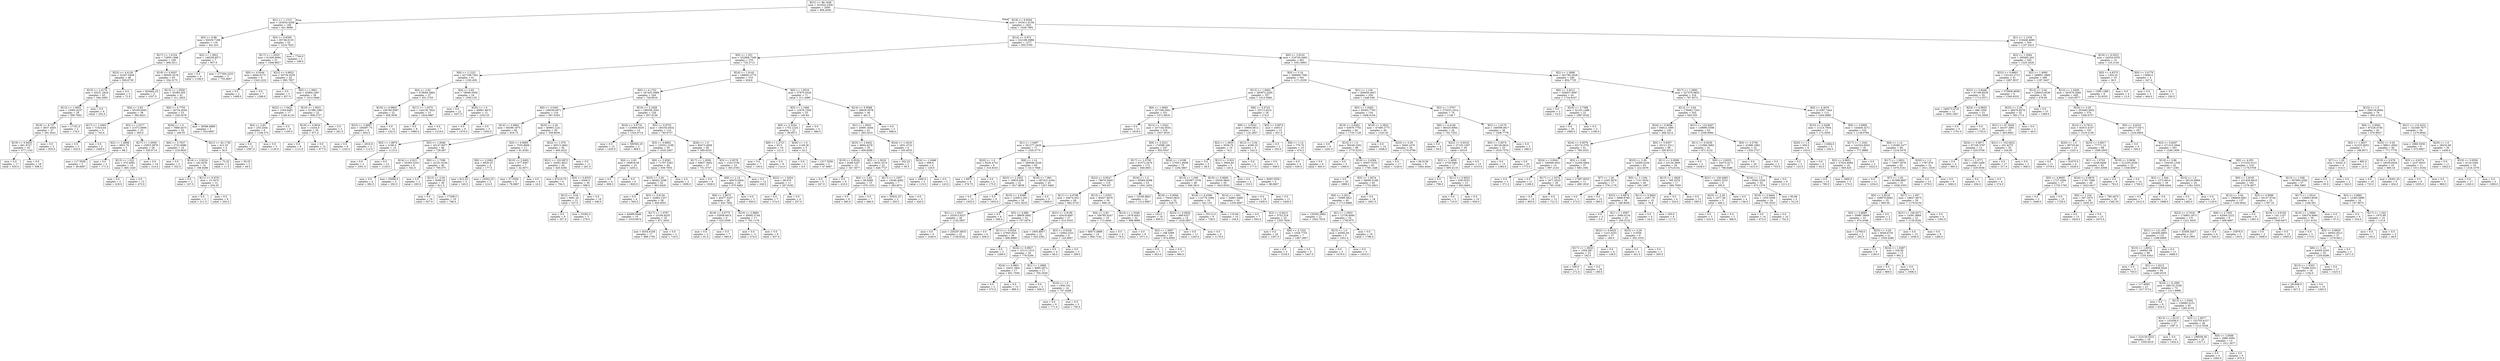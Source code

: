 digraph Tree {
node [shape=box] ;
0 [label="X[21] <= 86.1646\nmse = 331824.2309\nsamples = 2000\nvalue = 994.4045"] ;
1 [label="X[1] <= 1.1315\nmse = 163034.4209\nsamples = 169\nvalue = 621.8698"] ;
0 -> 1 [labeldistance=2.5, labelangle=45, headlabel="True"] ;
2 [label="X[3] <= 0.98\nmse = 94529.7108\nsamples = 116\nvalue = 441.431"] ;
1 -> 2 ;
3 [label="X[17] <= 1.0154\nmse = 72850.1996\nsamples = 109\nvalue = 408.3211"] ;
2 -> 3 ;
4 [label="X[23] <= 4.4126\nmse = 32267.0458\nsamples = 46\nvalue = 509.6739"] ;
3 -> 4 ;
5 [label="X[10] <= 2.4176\nmse = 20221.2818\nsamples = 43\nvalue = 540.2093"] ;
4 -> 5 ;
6 [label="X[13] <= 1.0952\nmse = 12902.0237\nsamples = 39\nvalue = 569.7692"] ;
5 -> 6 ;
7 [label="X[18] <= 8.737\nmse = 3837.4565\nsamples = 37\nvalue = 591.0541"] ;
6 -> 7 ;
8 [label="X[19] <= 0.9455\nmse = 461.8727\nsamples = 35\nvalue = 577.1143"] ;
7 -> 8 ;
9 [label="mse = 0.0\nsamples = 17\nvalue = 555.0"] ;
8 -> 9 ;
10 [label="mse = 0.0\nsamples = 18\nvalue = 598.0"] ;
8 -> 10 ;
11 [label="mse = 0.0\nsamples = 2\nvalue = 835.0"] ;
7 -> 11 ;
12 [label="mse = 17161.0\nsamples = 2\nvalue = 176.0"] ;
6 -> 12 ;
13 [label="mse = 0.0\nsamples = 4\nvalue = 252.0"] ;
5 -> 13 ;
14 [label="mse = 0.0\nsamples = 3\nvalue = 72.0"] ;
4 -> 14 ;
15 [label="X[19] <= 0.9207\nmse = 89505.3278\nsamples = 63\nvalue = 334.3175"] ;
3 -> 15 ;
16 [label="mse = 924482.25\nsamples = 2\nvalue = 1037.5"] ;
15 -> 16 ;
17 [label="X[13] <= 1.0558\nmse = 45385.505\nsamples = 61\nvalue = 311.2623"] ;
15 -> 17 ;
18 [label="X[4] <= 2.83\nmse = 50160.6593\nsamples = 38\nvalue = 360.8421"] ;
17 -> 18 ;
19 [label="X[17] <= 1.0463\nmse = 71024.64\nsamples = 5\nvalue = 742.6"] ;
18 -> 19 ;
20 [label="mse = 0.0\nsamples = 3\nvalue = 525.0"] ;
19 -> 20 ;
21 [label="mse = 0.0\nsamples = 2\nvalue = 1069.0"] ;
19 -> 21 ;
22 [label="X[2] <= 1.5277\nmse = 21572.0606\nsamples = 33\nvalue = 303.0"] ;
18 -> 22 ;
23 [label="X[2] <= 1.4998\nmse = 3603.76\nsamples = 5\nvalue = 98.2"] ;
22 -> 23 ;
24 [label="mse = 117.5556\nsamples = 3\nvalue = 49.6667"] ;
23 -> 24 ;
25 [label="mse = 0.0\nsamples = 2\nvalue = 171.0"] ;
23 -> 25 ;
26 [label="X[17] <= 1.0509\nmse = 15953.3878\nsamples = 28\nvalue = 339.5714"] ;
22 -> 26 ;
27 [label="X[13] <= 1.022\nmse = 370.4082\nsamples = 14\nvalue = 465.1429"] ;
26 -> 27 ;
28 [label="mse = 0.0\nsamples = 2\nvalue = 418.0"] ;
27 -> 28 ;
29 [label="mse = 0.0\nsamples = 12\nvalue = 473.0"] ;
27 -> 29 ;
30 [label="mse = 0.0\nsamples = 14\nvalue = 214.0"] ;
26 -> 30 ;
31 [label="X[0] <= 4.7755\nmse = 26724.8355\nsamples = 23\nvalue = 229.3478"] ;
17 -> 31 ;
32 [label="X[26] <= 1.0\nmse = 7889.4475\nsamples = 20\nvalue = 180.55"] ;
31 -> 32 ;
33 [label="X[6] <= 3.7637\nmse = 2722.8086\nsamples = 16\nvalue = 218.0625"] ;
32 -> 33 ;
34 [label="mse = 0.0\nsamples = 2\nvalue = 352.0"] ;
33 -> 34 ;
35 [label="X[14] <= 0.9224\nmse = 182.9235\nsamples = 14\nvalue = 198.9286"] ;
33 -> 35 ;
36 [label="mse = 0.0\nsamples = 2\nvalue = 167.0"] ;
35 -> 36 ;
37 [label="X[11] <= 0.9701\nmse = 15.1875\nsamples = 12\nvalue = 204.25"] ;
35 -> 37 ;
38 [label="mse = 0.0\nsamples = 3\nvalue = 211.0"] ;
37 -> 38 ;
39 [label="mse = 0.0\nsamples = 9\nvalue = 202.0"] ;
37 -> 39 ;
40 [label="X[21] <= 82.1736\nmse = 412.25\nsamples = 4\nvalue = 30.5"] ;
32 -> 40 ;
41 [label="mse = 72.25\nsamples = 2\nvalue = 11.5"] ;
40 -> 41 ;
42 [label="mse = 30.25\nsamples = 2\nvalue = 49.5"] ;
40 -> 42 ;
43 [label="mse = 30586.8889\nsamples = 3\nvalue = 554.6667"] ;
31 -> 43 ;
44 [label="X[2] <= 1.3851\nmse = 149228.8571\nsamples = 7\nvalue = 957.0"] ;
2 -> 44 ;
45 [label="mse = 0.0\nsamples = 4\nvalue = 1108.0"] ;
44 -> 45 ;
46 [label="mse = 277264.2222\nsamples = 3\nvalue = 755.6667"] ;
44 -> 46 ;
47 [label="X[3] <= 0.9395\nmse = 85746.0135\nsamples = 53\nvalue = 1016.7925"] ;
1 -> 47 ;
48 [label="X[17] <= 1.0553\nmse = 61549.5694\nsamples = 51\nvalue = 1048.8627"] ;
47 -> 48 ;
49 [label="X[0] <= 4.0544\nmse = 6844.6173\nsamples = 9\nvalue = 1343.2222"] ;
48 -> 49 ;
50 [label="mse = 0.0\nsamples = 2\nvalue = 1498.0"] ;
49 -> 50 ;
51 [label="mse = 0.0\nsamples = 7\nvalue = 1299.0"] ;
49 -> 51 ;
52 [label="X[22] <= 0.8822\nmse = 50726.0255\nsamples = 42\nvalue = 985.7857"] ;
48 -> 52 ;
53 [label="mse = 0.0\nsamples = 3\nvalue = 627.0"] ;
52 -> 53 ;
54 [label="X[0] <= 1.9001\nmse = 43964.2367\nsamples = 39\nvalue = 1013.3846"] ;
52 -> 54 ;
55 [label="X[22] <= 1.0421\nmse = 1544.9481\nsamples = 17\nvalue = 1149.4118"] ;
54 -> 55 ;
56 [label="X[4] <= 2.83\nmse = 255.2344\nsamples = 8\nvalue = 1109.375"] ;
55 -> 56 ;
57 [label="mse = 0.0\nsamples = 5\nvalue = 1097.0"] ;
56 -> 57 ;
58 [label="mse = 0.0\nsamples = 3\nvalue = 1130.0"] ;
56 -> 58 ;
59 [label="mse = 0.0\nsamples = 9\nvalue = 1185.0"] ;
55 -> 59 ;
60 [label="X[10] <= 1.9531\nmse = 51396.1983\nsamples = 22\nvalue = 908.2727"] ;
54 -> 60 ;
61 [label="X[19] <= 0.9634\nmse = 13254.0\nsamples = 20\nvalue = 971.0"] ;
60 -> 61 ;
62 [label="mse = 0.0\nsamples = 8\nvalue = 1112.0"] ;
61 -> 62 ;
63 [label="mse = 0.0\nsamples = 12\nvalue = 877.0"] ;
61 -> 63 ;
64 [label="mse = 0.0\nsamples = 2\nvalue = 281.0"] ;
60 -> 64 ;
65 [label="mse = 7744.0\nsamples = 2\nvalue = 199.0"] ;
47 -> 65 ;
66 [label="X[18] <= 8.9264\nmse = 333411.6159\nsamples = 1831\nvalue = 1028.7892"] ;
0 -> 66 [labeldistance=2.5, labelangle=-45, headlabel="False"] ;
67 [label="X[14] <= 0.972\nmse = 322189.0988\nsamples = 1277\nvalue = 955.5795"] ;
66 -> 67 ;
68 [label="X[0] <= 1.351\nmse = 252868.7349\nsamples = 376\nvalue = 725.2713"] ;
67 -> 68 ;
69 [label="X[9] <= 2.1222\nmse = 427168.7401\nsamples = 61\nvalue = 1192.459"] ;
68 -> 69 ;
70 [label="X[4] <= 2.83\nmse = 479649.3864\nsamples = 37\nvalue = 931.2703"] ;
69 -> 70 ;
71 [label="X[19] <= 0.9803\nmse = 156760.9587\nsamples = 22\nvalue = 458.3636"] ;
70 -> 71 ;
72 [label="X[23] <= 2.8997\nmse = 184497.75\nsamples = 8\nvalue = 854.5"] ;
71 -> 72 ;
73 [label="mse = 0.0\nsamples = 6\nvalue = 1102.0"] ;
72 -> 73 ;
74 [label="mse = 2916.0\nsamples = 2\nvalue = 112.0"] ;
72 -> 74 ;
75 [label="mse = 0.0\nsamples = 14\nvalue = 232.0"] ;
71 -> 75 ;
76 [label="X[11] <= 1.0375\nmse = 144136.7822\nsamples = 15\nvalue = 1624.8667"] ;
70 -> 76 ;
77 [label="mse = 0.0\nsamples = 8\nvalue = 1980.0"] ;
76 -> 77 ;
78 [label="mse = 0.0\nsamples = 7\nvalue = 1219.0"] ;
76 -> 78 ;
79 [label="X[4] <= 2.83\nmse = 78949.3594\nsamples = 24\nvalue = 1595.125"] ;
69 -> 79 ;
80 [label="mse = 0.0\nsamples = 12\nvalue = 1837.0"] ;
79 -> 80 ;
81 [label="X[20] <= 1.0\nmse = 40891.6875\nsamples = 12\nvalue = 1353.25"] ;
79 -> 81 ;
82 [label="mse = 0.0\nsamples = 9\nvalue = 1470.0"] ;
81 -> 82 ;
83 [label="mse = 0.0\nsamples = 3\nvalue = 1003.0"] ;
81 -> 83 ;
84 [label="X[24] <= 1.0143\nmse = 168663.2775\nsamples = 315\nvalue = 634.8"] ;
68 -> 84 ;
85 [label="X[0] <= 4.1752\nmse = 167433.5969\nsamples = 244\nvalue = 728.9016"] ;
84 -> 85 ;
86 [label="X[0] <= 3.0291\nmse = 108256.6971\nsamples = 116\nvalue = 587.5345"] ;
85 -> 86 ;
87 [label="X[14] <= 0.8802\nmse = 60296.1875\nsamples = 60\nvalue = 818.75"] ;
86 -> 87 ;
88 [label="X[0] <= 1.8876\nmse = 2166.0\nsamples = 14\nvalue = 1115.0"] ;
87 -> 88 ;
89 [label="mse = 0.0\nsamples = 2\nvalue = 1001.0"] ;
88 -> 89 ;
90 [label="mse = 0.0\nsamples = 12\nvalue = 1134.0"] ;
88 -> 90 ;
91 [label="X[5] <= 1.0046\nmse = 43147.8077\nsamples = 46\nvalue = 728.587"] ;
87 -> 91 ;
92 [label="X[14] <= 0.915\nmse = 20365.3333\nsamples = 6\nvalue = 352.0"] ;
91 -> 92 ;
93 [label="mse = 0.0\nsamples = 4\nvalue = 382.0"] ;
92 -> 93 ;
94 [label="mse = 55696.0\nsamples = 2\nvalue = 292.0"] ;
92 -> 94 ;
95 [label="X[6] <= 1.7296\nmse = 22101.6194\nsamples = 40\nvalue = 785.075"] ;
91 -> 95 ;
96 [label="mse = 0.0\nsamples = 2\nvalue = 283.0"] ;
95 -> 96 ;
97 [label="X[12] <= 3.04\nmse = 9299.25\nsamples = 38\nvalue = 811.5"] ;
95 -> 97 ;
98 [label="mse = 0.0\nsamples = 19\nvalue = 837.0"] ;
97 -> 98 ;
99 [label="mse = 17298.0\nsamples = 19\nvalue = 786.0"] ;
97 -> 99 ;
100 [label="X[25] <= 3.29\nmse = 40993.1221\nsamples = 56\nvalue = 339.8036"] ;
86 -> 100 ;
101 [label="X[5] <= 0.9685\nmse = 7335.9669\nsamples = 11\nvalue = 91.8182"] ;
100 -> 101 ;
102 [label="X[9] <= 3.2062\nmse = 6926.25\nsamples = 4\nvalue = 177.5"] ;
101 -> 102 ;
103 [label="mse = 812.25\nsamples = 2\nvalue = 140.5"] ;
102 -> 103 ;
104 [label="mse = 10302.25\nsamples = 2\nvalue = 214.5"] ;
102 -> 104 ;
105 [label="X[10] <= 2.8491\nmse = 977.8367\nsamples = 7\nvalue = 42.8571"] ;
101 -> 105 ;
106 [label="mse = 37.5556\nsamples = 3\nvalue = 78.6667"] ;
105 -> 106 ;
107 [label="mse = 0.0\nsamples = 4\nvalue = 16.0"] ;
105 -> 107 ;
108 [label="X[22] <= 1.076\nmse = 30513.2662\nsamples = 45\nvalue = 400.4222"] ;
100 -> 108 ;
109 [label="X[21] <= 102.0872\nmse = 32061.6021\nsamples = 34\nvalue = 445.5294"] ;
108 -> 109 ;
110 [label="mse = 87210.75\nsamples = 4\nvalue = 794.5"] ;
109 -> 110 ;
111 [label="X[3] <= 0.9335\nmse = 6306.0\nsamples = 30\nvalue = 399.0"] ;
109 -> 111 ;
112 [label="X[12] <= 3.04\nmse = 9461.25\nsamples = 12\nvalue = 337.5"] ;
111 -> 112 ;
113 [label="mse = 0.0\nsamples = 9\nvalue = 357.0"] ;
112 -> 113 ;
114 [label="mse = 33282.0\nsamples = 3\nvalue = 279.0"] ;
112 -> 114 ;
115 [label="mse = 0.0\nsamples = 18\nvalue = 440.0"] ;
111 -> 115 ;
116 [label="mse = 0.0\nsamples = 11\nvalue = 261.0"] ;
108 -> 116 ;
117 [label="X[10] <= 2.1658\nmse = 186538.3591\nsamples = 128\nvalue = 857.0156"] ;
85 -> 117 ;
118 [label="X[24] <= 0.9716\nmse = 123666.9235\nsamples = 14\nvalue = 1354.0714"] ;
117 -> 118 ;
119 [label="mse = 0.0\nsamples = 12\nvalue = 1435.0"] ;
118 -> 119 ;
120 [label="mse = 590592.25\nsamples = 2\nvalue = 868.5"] ;
118 -> 120 ;
121 [label="X[5] <= 0.9752\nmse = 160192.0432\nsamples = 114\nvalue = 795.9737"] ;
117 -> 121 ;
122 [label="X[3] <= 0.8602\nmse = 135551.2198\nsamples = 54\nvalue = 1035.2407"] ;
121 -> 122 ;
123 [label="X[4] <= 2.83\nmse = 199618.56\nsamples = 10\nvalue = 1455.2"] ;
122 -> 123 ;
124 [label="mse = 0.0\nsamples = 4\nvalue = 908.0"] ;
123 -> 124 ;
125 [label="mse = 0.0\nsamples = 6\nvalue = 1820.0"] ;
123 -> 125 ;
126 [label="X[0] <= 5.9581\nmse = 71797.5263\nsamples = 44\nvalue = 939.7955"] ;
122 -> 126 ;
127 [label="X[25] <= 3.29\nmse = 46462.2296\nsamples = 42\nvalue = 903.6429"] ;
126 -> 127 ;
128 [label="mse = 0.0\nsamples = 4\nvalue = 505.0"] ;
127 -> 128 ;
129 [label="X[3] <= 0.9126\nmse = 32864.1337\nsamples = 38\nvalue = 945.6053"] ;
127 -> 129 ;
130 [label="mse = 44489.9446\nsamples = 19\nvalue = 1019.9474"] ;
129 -> 130 ;
131 [label="X[17] <= 1.0797\nmse = 10184.8255\nsamples = 19\nvalue = 871.2632"] ;
129 -> 131 ;
132 [label="mse = 8334.6159\nsamples = 17\nvalue = 889.1765"] ;
131 -> 132 ;
133 [label="mse = 0.0\nsamples = 2\nvalue = 719.0"] ;
131 -> 133 ;
134 [label="mse = 0.0\nsamples = 2\nvalue = 1699.0"] ;
126 -> 134 ;
135 [label="X[26] <= 1.0\nmse = 84473.4656\nsamples = 60\nvalue = 580.6333"] ;
121 -> 135 ;
136 [label="X[17] <= 1.0056\nmse = 59837.3002\nsamples = 37\nvalue = 751.6757"] ;
135 -> 136 ;
137 [label="mse = 0.0\nsamples = 8\nvalue = 1028.0"] ;
136 -> 137 ;
138 [label="X[8] <= 1.14\nmse = 49470.0404\nsamples = 29\nvalue = 675.4483"] ;
136 -> 138 ;
139 [label="X[9] <= 2.9674\nmse = 45477.0237\nsamples = 26\nvalue = 643.7692"] ;
138 -> 139 ;
140 [label="X[19] <= 0.9775\nmse = 55958.6914\nsamples = 9\nvalue = 533.5556"] ;
139 -> 140 ;
141 [label="mse = 0.0\nsamples = 2\nvalue = 91.0"] ;
140 -> 141 ;
142 [label="mse = 0.0\nsamples = 7\nvalue = 660.0"] ;
140 -> 142 ;
143 [label="X[10] <= 2.8893\nmse = 30092.5744\nsamples = 17\nvalue = 702.1176"] ;
139 -> 143 ;
144 [label="mse = 0.0\nsamples = 11\nvalue = 574.0"] ;
143 -> 144 ;
145 [label="mse = 0.0\nsamples = 6\nvalue = 937.0"] ;
143 -> 145 ;
146 [label="mse = 0.0\nsamples = 3\nvalue = 950.0"] ;
138 -> 146 ;
147 [label="X[3] <= 0.9576\nmse = 1332.0756\nsamples = 23\nvalue = 305.4783"] ;
135 -> 147 ;
148 [label="mse = 0.0\nsamples = 12\nvalue = 340.0"] ;
147 -> 148 ;
149 [label="X[22] <= 1.0354\nmse = 66.876\nsamples = 11\nvalue = 267.8182"] ;
147 -> 149 ;
150 [label="mse = 0.0\nsamples = 7\nvalue = 274.0"] ;
149 -> 150 ;
151 [label="mse = 0.0\nsamples = 4\nvalue = 257.0"] ;
149 -> 151 ;
152 [label="X[0] <= 1.9516\nmse = 37875.4529\nsamples = 71\nvalue = 311.4085"] ;
84 -> 152 ;
153 [label="X[5] <= 1.1666\nmse = 12476.1504\nsamples = 25\nvalue = 145.64"] ;
152 -> 153 ;
154 [label="X[6] <= 3.3324\nmse = 1752.1224\nsamples = 21\nvalue = 99.8571"] ;
153 -> 154 ;
155 [label="X[9] <= 2.2721\nmse = 63.0\nsamples = 16\nvalue = 121.0"] ;
154 -> 155 ;
156 [label="mse = 0.0\nsamples = 7\nvalue = 130.0"] ;
155 -> 156 ;
157 [label="mse = 0.0\nsamples = 9\nvalue = 114.0"] ;
155 -> 157 ;
158 [label="X[26] <= 1.0\nmse = 1149.36\nsamples = 5\nvalue = 32.2"] ;
154 -> 158 ;
159 [label="mse = 0.0\nsamples = 2\nvalue = 9.0"] ;
158 -> 159 ;
160 [label="mse = 1317.5556\nsamples = 3\nvalue = 47.6667"] ;
158 -> 160 ;
161 [label="mse = 0.0\nsamples = 4\nvalue = 386.0"] ;
153 -> 161 ;
162 [label="X[14] <= 0.9588\nmse = 28628.5978\nsamples = 46\nvalue = 401.5"] ;
152 -> 162 ;
163 [label="X[1] <= 1.0632\nmse = 20091.4444\nsamples = 41\nvalue = 365.3415"] ;
162 -> 163 ;
164 [label="X[23] <= 2.9452\nmse = 9694.4278\nsamples = 35\nvalue = 409.8286"] ;
163 -> 164 ;
165 [label="X[19] <= 0.9534\nmse = 6288.5207\nsamples = 13\nvalue = 347.3077"] ;
164 -> 165 ;
166 [label="mse = 0.0\nsamples = 5\nvalue = 247.0"] ;
165 -> 166 ;
167 [label="mse = 0.0\nsamples = 8\nvalue = 410.0"] ;
165 -> 167 ;
168 [label="X[5] <= 1.0019\nmse = 8032.3574\nsamples = 22\nvalue = 446.7727"] ;
164 -> 168 ;
169 [label="X[4] <= 2.83\nmse = 89.8489\nsamples = 15\nvalue = 476.1333"] ;
168 -> 169 ;
170 [label="mse = 0.0\nsamples = 8\nvalue = 485.0"] ;
169 -> 170 ;
171 [label="mse = 0.0\nsamples = 7\nvalue = 466.0"] ;
169 -> 171 ;
172 [label="X[17] <= 1.1057\nmse = 19246.4082\nsamples = 7\nvalue = 383.8571"] ;
168 -> 172 ;
173 [label="mse = 55932.25\nsamples = 2\nvalue = 293.5"] ;
172 -> 173 ;
174 [label="mse = 0.0\nsamples = 5\nvalue = 420.0"] ;
172 -> 174 ;
175 [label="X[24] <= 1.0419\nmse = 1851.4722\nsamples = 6\nvalue = 105.8333"] ;
163 -> 175 ;
176 [label="mse = 342.25\nsamples = 2\nvalue = 59.5"] ;
175 -> 176 ;
177 [label="X[24] <= 1.0466\nmse = 996.0\nsamples = 4\nvalue = 129.0"] ;
175 -> 177 ;
178 [label="mse = 1600.0\nsamples = 2\nvalue = 115.0"] ;
177 -> 178 ;
179 [label="mse = 0.0\nsamples = 2\nvalue = 143.0"] ;
177 -> 179 ;
180 [label="mse = 0.0\nsamples = 5\nvalue = 698.0"] ;
162 -> 180 ;
181 [label="X[0] <= 3.9102\nmse = 319745.0462\nsamples = 901\nvalue = 1051.6903"] ;
67 -> 181 ;
182 [label="X[0] <= 3.16\nmse = 298949.7582\nsamples = 561\nvalue = 1171.0339"] ;
181 -> 182 ;
183 [label="X[13] <= 1.0662\nmse = 283872.2295\nsamples = 357\nvalue = 1013.5966"] ;
182 -> 183 ;
184 [label="X[6] <= 1.9093\nmse = 257180.0561\nsamples = 331\nvalue = 1071.6918"] ;
183 -> 184 ;
185 [label="mse = 0.0\nsamples = 13\nvalue = 1919.0"] ;
184 -> 185 ;
186 [label="X[13] <= 1.0242\nmse = 237144.5034\nsamples = 318\nvalue = 1037.0535"] ;
184 -> 186 ;
187 [label="X[1] <= 1.0497\nmse = 351277.3426\nsamples = 71\nvalue = 1320.5775"] ;
186 -> 187 ;
188 [label="X[20] <= 1.0\nmse = 9226.4722\nsamples = 6\nvalue = 310.8333"] ;
187 -> 188 ;
189 [label="mse = 1.6875\nsamples = 4\nvalue = 378.75"] ;
188 -> 189 ;
190 [label="mse = 0.0\nsamples = 2\nvalue = 175.0"] ;
188 -> 190 ;
191 [label="X[8] <= 1.14\nmse = 280048.3228\nsamples = 65\nvalue = 1413.7846"] ;
187 -> 191 ;
192 [label="X[23] <= 2.2552\nmse = 18816.936\nsamples = 22\nvalue = 1817.8636"] ;
191 -> 192 ;
193 [label="mse = 0.0\nsamples = 13\nvalue = 1932.0"] ;
192 -> 193 ;
194 [label="mse = 0.0\nsamples = 9\nvalue = 1653.0"] ;
192 -> 194 ;
195 [label="X[18] <= 7.861\nmse = 287422.4164\nsamples = 43\nvalue = 1207.0465"] ;
191 -> 195 ;
196 [label="X[10] <= 2.6386\nmse = 216812.263\nsamples = 34\nvalue = 1031.8235"] ;
195 -> 196 ;
197 [label="X[1] <= 1.0527\nmse = 202613.6327\nsamples = 28\nvalue = 1135.2857"] ;
196 -> 197 ;
198 [label="mse = 0.0\nsamples = 6\nvalue = 1049.0"] ;
197 -> 198 ;
199 [label="mse = 255287.6033\nsamples = 22\nvalue = 1158.8182"] ;
197 -> 199 ;
200 [label="mse = 0.0\nsamples = 6\nvalue = 549.0"] ;
196 -> 200 ;
201 [label="mse = 0.0\nsamples = 9\nvalue = 1869.0"] ;
195 -> 201 ;
202 [label="X[9] <= 3.5221\nmse = 174588.166\nsamples = 247\nvalue = 955.5547"] ;
186 -> 202 ;
203 [label="X[17] <= 1.0709\nmse = 91572.3476\nsamples = 172\nvalue = 846.9651"] ;
202 -> 203 ;
204 [label="X[22] <= 0.9547\nmse = 78679.5065\nsamples = 119\nvalue = 760.437"] ;
203 -> 204 ;
205 [label="X[11] <= 0.9798\nmse = 54674.502\nsamples = 69\nvalue = 662.0725"] ;
204 -> 205 ;
206 [label="X[5] <= 0.888\nmse = 38858.5692\nsamples = 42\nvalue = 757.0476"] ;
205 -> 206 ;
207 [label="mse = 0.0\nsamples = 6\nvalue = 458.0"] ;
206 -> 207 ;
208 [label="X[11] <= 0.9204\nmse = 27945.9321\nsamples = 36\nvalue = 806.8889"] ;
206 -> 208 ;
209 [label="mse = 0.0\nsamples = 2\nvalue = 1289.0"] ;
208 -> 209 ;
210 [label="X[24] <= 0.9827\nmse = 15113.1315\nsamples = 34\nvalue = 778.5294"] ;
208 -> 210 ;
211 [label="X[24] <= 0.9801\nmse = 10431.3841\nsamples = 17\nvalue = 851.7059"] ;
210 -> 211 ;
212 [label="mse = 0.0\nsamples = 2\nvalue = 572.0"] ;
211 -> 212 ;
213 [label="mse = 0.0\nsamples = 15\nvalue = 889.0"] ;
211 -> 213 ;
214 [label="X[1] <= 1.0985\nmse = 9085.2872\nsamples = 17\nvalue = 705.3529"] ;
210 -> 214 ;
215 [label="mse = 0.0\nsamples = 3\nvalue = 509.0"] ;
214 -> 215 ;
216 [label="X[16] <= 1.0\nmse = 1000.102\nsamples = 14\nvalue = 747.4286"] ;
214 -> 216 ;
217 [label="mse = 0.0\nsamples = 9\nvalue = 771.0"] ;
216 -> 217 ;
218 [label="mse = 0.0\nsamples = 5\nvalue = 705.0"] ;
216 -> 218 ;
219 [label="X[21] <= 118.99\nmse = 43418.6667\nsamples = 27\nvalue = 514.3333"] ;
205 -> 219 ;
220 [label="mse = 1905.8957\nsamples = 21\nvalue = 620.2381"] ;
219 -> 220 ;
221 [label="X[3] <= 0.8338\nmse = 12064.2222\nsamples = 6\nvalue = 143.6667"] ;
219 -> 221 ;
222 [label="mse = 0.0\nsamples = 4\nvalue = 66.0"] ;
221 -> 222 ;
223 [label="mse = 0.0\nsamples = 2\nvalue = 299.0"] ;
221 -> 223 ;
224 [label="X[13] <= 1.0353\nmse = 80027.9476\nsamples = 50\nvalue = 896.18"] ;
204 -> 224 ;
225 [label="X[4] <= 2.83\nmse = 166785.0247\nsamples = 18\nvalue = 713.4444"] ;
224 -> 225 ;
226 [label="mse = 66573.4898\nsamples = 14\nvalue = 894.7143"] ;
225 -> 226 ;
227 [label="mse = 0.0\nsamples = 4\nvalue = 79.0"] ;
225 -> 227 ;
228 [label="X[14] <= 1.0349\nmse = 1878.4053\nsamples = 32\nvalue = 998.9688"] ;
224 -> 228 ;
229 [label="mse = 0.0\nsamples = 8\nvalue = 1071.0"] ;
228 -> 229 ;
230 [label="X[2] <= 1.5907\nmse = 198.5399\nsamples = 24\nvalue = 974.9583"] ;
228 -> 230 ;
231 [label="mse = 0.0\nsamples = 7\nvalue = 953.0"] ;
230 -> 231 ;
232 [label="mse = 0.0\nsamples = 17\nvalue = 984.0"] ;
230 -> 232 ;
233 [label="X[16] <= 1.0\nmse = 65964.9398\nsamples = 53\nvalue = 1041.2453"] ;
203 -> 233 ;
234 [label="mse = 10166.9841\nsamples = 21\nvalue = 1212.6667"] ;
233 -> 234 ;
235 [label="X[19] <= 0.9584\nmse = 70643.0625\nsamples = 32\nvalue = 928.75"] ;
233 -> 235 ;
236 [label="mse = 162.0\nsamples = 18\nvalue = 695.0"] ;
235 -> 236 ;
237 [label="X[23] <= 3.0829\nmse = 689.6327\nsamples = 14\nvalue = 1229.2857"] ;
235 -> 237 ;
238 [label="mse = 0.0\nsamples = 11\nvalue = 1243.0"] ;
237 -> 238 ;
239 [label="mse = 0.0\nsamples = 3\nvalue = 1179.0"] ;
237 -> 239 ;
240 [label="X[24] <= 1.0199\nmse = 275911.8958\nsamples = 75\nvalue = 1204.5867"] ;
202 -> 240 ;
241 [label="X[13] <= 1.049\nmse = 253567.1078\nsamples = 46\nvalue = 940.3913"] ;
240 -> 241 ;
242 [label="X[18] <= 6.0396\nmse = 114770.1094\nsamples = 16\nvalue = 342.125"] ;
241 -> 242 ;
243 [label="mse = 55112.0\nsamples = 6\nvalue = 738.0"] ;
242 -> 243 ;
244 [label="mse = 116.64\nsamples = 10\nvalue = 104.6"] ;
242 -> 244 ;
245 [label="X[14] <= 1.001\nmse = 34891.0489\nsamples = 30\nvalue = 1259.4667"] ;
241 -> 245 ;
246 [label="mse = 0.0\nsamples = 7\nvalue = 943.0"] ;
245 -> 246 ;
247 [label="X[3] <= 0.9413\nmse = 5752.518\nsamples = 23\nvalue = 1355.7826"] ;
245 -> 247 ;
248 [label="mse = 0.0\nsamples = 16\nvalue = 1307.0"] ;
247 -> 248 ;
249 [label="X[6] <= 4.7232\nmse = 1028.7755\nsamples = 7\nvalue = 1467.2857"] ;
247 -> 249 ;
250 [label="mse = 0.0\nsamples = 2\nvalue = 1518.0"] ;
249 -> 250 ;
251 [label="mse = 0.0\nsamples = 5\nvalue = 1447.0"] ;
249 -> 251 ;
252 [label="X[19] <= 0.9685\nmse = 25020.9845\nsamples = 29\nvalue = 1623.6552"] ;
240 -> 252 ;
253 [label="mse = 0.0\nsamples = 18\nvalue = 1500.0"] ;
252 -> 253 ;
254 [label="mse = 0.0\nsamples = 11\nvalue = 1826.0"] ;
252 -> 254 ;
255 [label="X[6] <= 5.0723\nmse = 33713.9231\nsamples = 26\nvalue = 274.0"] ;
183 -> 255 ;
256 [label="X[9] <= 3.0543\nmse = 10604.0612\nsamples = 14\nvalue = 122.2857"] ;
255 -> 256 ;
257 [label="X[2] <= 1.3635\nmse = 5036.76\nsamples = 10\nvalue = 74.2"] ;
256 -> 257 ;
258 [label="mse = 0.0\nsamples = 5\nvalue = 28.0"] ;
257 -> 258 ;
259 [label="X[11] <= 0.922\nmse = 5804.64\nsamples = 5\nvalue = 120.4"] ;
257 -> 259 ;
260 [label="mse = 0.0\nsamples = 2\nvalue = 153.0"] ;
259 -> 260 ;
261 [label="mse = 8493.5556\nsamples = 3\nvalue = 98.6667"] ;
259 -> 261 ;
262 [label="X[12] <= 3.04\nmse = 4290.25\nsamples = 4\nvalue = 242.5"] ;
256 -> 262 ;
263 [label="mse = 0.0\nsamples = 2\nvalue = 177.0"] ;
262 -> 263 ;
264 [label="mse = 0.0\nsamples = 2\nvalue = 308.0"] ;
262 -> 264 ;
265 [label="X[5] <= 0.9074\nmse = 2493.0\nsamples = 12\nvalue = 451.0"] ;
255 -> 265 ;
266 [label="mse = 0.0\nsamples = 2\nvalue = 355.0"] ;
265 -> 266 ;
267 [label="X[8] <= 1.14\nmse = 779.76\nsamples = 10\nvalue = 470.2"] ;
265 -> 267 ;
268 [label="mse = 0.0\nsamples = 4\nvalue = 436.0"] ;
267 -> 268 ;
269 [label="mse = 0.0\nsamples = 6\nvalue = 493.0"] ;
267 -> 269 ;
270 [label="X[1] <= 1.126\nmse = 206050.4927\nsamples = 204\nvalue = 1446.549"] ;
182 -> 270 ;
271 [label="X[5] <= 1.0493\nmse = 93563.7793\nsamples = 134\nvalue = 1608.4104"] ;
270 -> 271 ;
272 [label="X[19] <= 0.9262\nmse = 63876.7792\nsamples = 94\nvalue = 1729.7128"] ;
271 -> 272 ;
273 [label="mse = 0.0\nsamples = 8\nvalue = 1291.0"] ;
272 -> 273 ;
274 [label="X[15] <= 1.0\nmse = 50249.2262\nsamples = 86\nvalue = 1770.5233"] ;
272 -> 274 ;
275 [label="mse = 0.0\nsamples = 3\nvalue = 1366.0"] ;
274 -> 275 ;
276 [label="X[18] <= 3.4384\nmse = 45937.0152\nsamples = 83\nvalue = 1785.1446"] ;
274 -> 276 ;
277 [label="mse = 0.0\nsamples = 20\nvalue = 1888.0"] ;
276 -> 277 ;
278 [label="X[5] <= 1.0074\nmse = 56095.5198\nsamples = 63\nvalue = 1752.4921"] ;
276 -> 278 ;
279 [label="X[9] <= 3.2611\nmse = 73099.5921\nsamples = 45\nvalue = 1713.0889"] ;
278 -> 279 ;
280 [label="mse = 135262.0862\nsamples = 21\nvalue = 1652.7619"] ;
279 -> 280 ;
281 [label="X[1] <= 1.0563\nmse = 12736.6094\nsamples = 24\nvalue = 1765.875"] ;
279 -> 281 ;
282 [label="X[15] <= 1.0\nmse = 44582.64\nsamples = 5\nvalue = 1651.4"] ;
281 -> 282 ;
283 [label="mse = 0.0\nsamples = 3\nvalue = 1479.0"] ;
282 -> 283 ;
284 [label="mse = 0.0\nsamples = 2\nvalue = 1910.0"] ;
282 -> 284 ;
285 [label="mse = 0.0\nsamples = 19\nvalue = 1796.0"] ;
281 -> 285 ;
286 [label="mse = 0.0\nsamples = 18\nvalue = 1851.0"] ;
278 -> 286 ;
287 [label="X[18] <= 3.3833\nmse = 47490.2775\nsamples = 40\nvalue = 1323.35"] ;
271 -> 287 ;
288 [label="mse = 0.0\nsamples = 14\nvalue = 1608.0"] ;
287 -> 288 ;
289 [label="X[25] <= 3.29\nmse = 5940.1479\nsamples = 26\nvalue = 1170.0769"] ;
287 -> 289 ;
290 [label="mse = 0.0\nsamples = 17\nvalue = 1226.0"] ;
289 -> 290 ;
291 [label="mse = 94.9136\nsamples = 9\nvalue = 1064.4444"] ;
289 -> 291 ;
292 [label="X[2] <= 1.5767\nmse = 275223.1814\nsamples = 70\nvalue = 1136.7"] ;
270 -> 292 ;
293 [label="X[6] <= 4.4146\nmse = 86325.6064\nsamples = 34\nvalue = 742.7353"] ;
292 -> 293 ;
294 [label="mse = 0.0\nsamples = 4\nvalue = 59.0"] ;
293 -> 294 ;
295 [label="X[22] <= 0.9318\nmse = 27192.1567\nsamples = 30\nvalue = 833.9"] ;
293 -> 295 ;
296 [label="X[2] <= 1.4858\nmse = 3726.9481\nsamples = 17\nvalue = 695.4118"] ;
295 -> 296 ;
297 [label="mse = 0.0\nsamples = 4\nvalue = 798.0"] ;
296 -> 297 ;
298 [label="X[11] <= 0.9622\nmse = 639.0533\nsamples = 13\nvalue = 663.8462"] ;
296 -> 298 ;
299 [label="mse = 0.0\nsamples = 3\nvalue = 710.0"] ;
298 -> 299 ;
300 [label="mse = 0.0\nsamples = 10\nvalue = 650.0"] ;
298 -> 300 ;
301 [label="mse = 0.0\nsamples = 13\nvalue = 1015.0"] ;
295 -> 301 ;
302 [label="X[2] <= 1.6179\nmse = 168599.0617\nsamples = 36\nvalue = 1508.7778"] ;
292 -> 302 ;
303 [label="X[0] <= 3.4974\nmse = 36128.0624\nsamples = 33\nvalue = 1619.7576"] ;
302 -> 303 ;
304 [label="mse = 0.0\nsamples = 13\nvalue = 1384.0"] ;
303 -> 304 ;
305 [label="mse = 0.0\nsamples = 20\nvalue = 1773.0"] ;
303 -> 305 ;
306 [label="mse = 0.0\nsamples = 3\nvalue = 288.0"] ;
302 -> 306 ;
307 [label="X[2] <= 1.3999\nmse = 291780.2928\nsamples = 340\nvalue = 854.7735"] ;
181 -> 307 ;
308 [label="X[6] <= 3.4512\nmse = 304927.9097\nsamples = 24\nvalue = 1734.9167"] ;
307 -> 308 ;
309 [label="mse = 0.0\nsamples = 2\nvalue = 53.0"] ;
308 -> 309 ;
310 [label="X[18] <= 3.7388\nmse = 52102.1488\nsamples = 22\nvalue = 1887.8182"] ;
308 -> 310 ;
311 [label="mse = 0.0\nsamples = 20\nvalue = 1960.0"] ;
310 -> 311 ;
312 [label="mse = 0.0\nsamples = 2\nvalue = 1166.0"] ;
310 -> 312 ;
313 [label="X[17] <= 1.0893\nmse = 227478.9852\nsamples = 316\nvalue = 787.9272"] ;
307 -> 313 ;
314 [label="X[12] <= 3.04\nmse = 178463.7203\nsamples = 203\nvalue = 645.335"] ;
313 -> 314 ;
315 [label="X[24] <= 0.9946\nmse = 94812.1895\nsamples = 140\nvalue = 468.3214"] ;
314 -> 315 ;
316 [label="X[24] <= 0.9578\nmse = 65174.3791\nsamples = 51\nvalue = 769.3333"] ;
315 -> 316 ;
317 [label="X[24] <= 0.9541\nmse = 106948.4541\nsamples = 14\nvalue = 997.2143"] ;
316 -> 317 ;
318 [label="mse = 0.0\nsamples = 3\nvalue = 371.0"] ;
317 -> 318 ;
319 [label="mse = 0.0\nsamples = 11\nvalue = 1168.0"] ;
317 -> 319 ;
320 [label="X[3] <= 0.89\nmse = 22284.0964\nsamples = 37\nvalue = 683.1081"] ;
316 -> 320 ;
321 [label="X[17] <= 1.0374\nmse = 1671.0533\nsamples = 26\nvalue = 765.1538"] ;
320 -> 321 ;
322 [label="mse = 0.0\nsamples = 14\nvalue = 803.0"] ;
321 -> 322 ;
323 [label="mse = 0.0\nsamples = 12\nvalue = 721.0"] ;
321 -> 323 ;
324 [label="mse = 17487.6033\nsamples = 11\nvalue = 489.1818"] ;
320 -> 324 ;
325 [label="X[0] <= 5.8357\nmse = 30121.3311\nsamples = 89\nvalue = 295.8315"] ;
315 -> 325 ;
326 [label="X[25] <= 3.29\nmse = 14369.4104\nsamples = 63\nvalue = 222.0476"] ;
325 -> 326 ;
327 [label="X[7] <= 1.26\nmse = 1445.3979\nsamples = 17\nvalue = 376.1176"] ;
326 -> 327 ;
328 [label="mse = 0.0\nsamples = 2\nvalue = 272.0"] ;
327 -> 328 ;
329 [label="mse = 0.0\nsamples = 15\nvalue = 390.0"] ;
327 -> 329 ;
330 [label="X[5] <= 1.1194\nmse = 7131.0534\nsamples = 46\nvalue = 165.1087"] ;
326 -> 330 ;
331 [label="X[22] <= 0.8974\nmse = 5898.8789\nsamples = 36\nvalue = 188.8056"] ;
330 -> 331 ;
332 [label="mse = 0.0\nsamples = 3\nvalue = 5.0"] ;
331 -> 332 ;
333 [label="X[1] <= 1.0587\nmse = 3084.6134\nsamples = 33\nvalue = 205.5152"] ;
331 -> 333 ;
334 [label="X[22] <= 0.9525\nmse = 1223.3333\nsamples = 27\nvalue = 184.0"] ;
333 -> 334 ;
335 [label="X[17] <= 1.0818\nmse = 1004.087\nsamples = 23\nvalue = 192.0"] ;
334 -> 335 ;
336 [label="mse = 338.0\nsamples = 3\nvalue = 272.0"] ;
335 -> 336 ;
337 [label="mse = 0.0\nsamples = 20\nvalue = 180.0"] ;
335 -> 337 ;
338 [label="mse = 0.0\nsamples = 4\nvalue = 138.0"] ;
334 -> 338 ;
339 [label="X[25] <= 3.29\nmse = 3.5556\nsamples = 6\nvalue = 302.3333"] ;
333 -> 339 ;
340 [label="mse = 0.0\nsamples = 4\nvalue = 301.0"] ;
339 -> 340 ;
341 [label="mse = 0.0\nsamples = 2\nvalue = 305.0"] ;
339 -> 341 ;
342 [label="X[11] <= 0.9942\nmse = 2267.76\nsamples = 10\nvalue = 79.8"] ;
330 -> 342 ;
343 [label="mse = 0.0\nsamples = 4\nvalue = 24.0"] ;
342 -> 343 ;
344 [label="mse = 320.0\nsamples = 6\nvalue = 117.0"] ;
342 -> 344 ;
345 [label="X[11] <= 0.9599\nmse = 23134.3905\nsamples = 26\nvalue = 474.6154"] ;
325 -> 345 ;
346 [label="X[13] <= 1.0828\nmse = 760.2076\nsamples = 17\nvalue = 569.7059"] ;
345 -> 346 ;
347 [label="mse = 0.0\nsamples = 4\nvalue = 520.0"] ;
346 -> 347 ;
348 [label="mse = 0.0\nsamples = 13\nvalue = 585.0"] ;
346 -> 348 ;
349 [label="X[21] <= 100.4065\nmse = 16055.3333\nsamples = 9\nvalue = 295.0"] ;
345 -> 349 ;
350 [label="X[25] <= 3.29\nmse = 1077.36\nsamples = 5\nvalue = 406.2"] ;
349 -> 350 ;
351 [label="mse = 0.0\nsamples = 3\nvalue = 433.0"] ;
350 -> 351 ;
352 [label="mse = 0.0\nsamples = 2\nvalue = 366.0"] ;
350 -> 352 ;
353 [label="mse = 0.0\nsamples = 4\nvalue = 156.0"] ;
349 -> 353 ;
354 [label="X[21] <= 123.9407\nmse = 139990.5598\nsamples = 63\nvalue = 1038.6984"] ;
314 -> 354 ;
355 [label="X[11] <= 0.9239\nmse = 112584.3962\nsamples = 41\nvalue = 871.5122"] ;
354 -> 355 ;
356 [label="mse = 0.0\nsamples = 4\nvalue = 1638.0"] ;
355 -> 356 ;
357 [label="X[9] <= 3.6055\nmse = 54375.4171\nsamples = 37\nvalue = 788.6486"] ;
355 -> 357 ;
358 [label="X[16] <= 1.0\nmse = 6592.3258\nsamples = 29\nvalue = 672.1379"] ;
357 -> 358 ;
359 [label="X[19] <= 0.9464\nmse = 1555.5556\nsamples = 24\nvalue = 705.3333"] ;
358 -> 359 ;
360 [label="mse = 0.0\nsamples = 14\nvalue = 672.0"] ;
359 -> 360 ;
361 [label="mse = 0.0\nsamples = 10\nvalue = 752.0"] ;
359 -> 361 ;
362 [label="mse = 90.96\nsamples = 5\nvalue = 512.8"] ;
358 -> 362 ;
363 [label="mse = 0.0\nsamples = 8\nvalue = 1211.0"] ;
357 -> 363 ;
364 [label="X[9] <= 3.2756\nmse = 41896.1983\nsamples = 22\nvalue = 1350.2727"] ;
354 -> 364 ;
365 [label="mse = 0.0\nsamples = 20\nvalue = 1415.0"] ;
364 -> 365 ;
366 [label="mse = 0.0\nsamples = 2\nvalue = 703.0"] ;
364 -> 366 ;
367 [label="X[0] <= 4.3678\nmse = 213387.7444\nsamples = 113\nvalue = 1044.0885"] ;
313 -> 367 ;
368 [label="X[10] <= 2.0299\nmse = 11214.7934\nsamples = 11\nvalue = 172.5455"] ;
367 -> 368 ;
369 [label="X[26] <= 1.0\nmse = 200.0\nsamples = 6\nvalue = 103.0"] ;
368 -> 369 ;
370 [label="mse = 0.0\nsamples = 2\nvalue = 123.0"] ;
369 -> 370 ;
371 [label="mse = 0.0\nsamples = 4\nvalue = 93.0"] ;
369 -> 371 ;
372 [label="mse = 11664.0\nsamples = 5\nvalue = 256.0"] ;
368 -> 372 ;
373 [label="X[6] <= 2.9908\nmse = 144440.3272\nsamples = 102\nvalue = 1138.0784"] ;
367 -> 373 ;
374 [label="X[17] <= 1.1041\nmse = 141024.6543\nsamples = 18\nvalue = 771.8889"] ;
373 -> 374 ;
375 [label="X[3] <= 0.9651\nmse = 57024.6094\nsamples = 16\nvalue = 665.625"] ;
374 -> 375 ;
376 [label="mse = 0.0\nsamples = 13\nvalue = 780.0"] ;
375 -> 376 ;
377 [label="mse = 1800.0\nsamples = 3\nvalue = 170.0"] ;
375 -> 377 ;
378 [label="mse = 0.0\nsamples = 2\nvalue = 1622.0"] ;
374 -> 378 ;
379 [label="X[8] <= 1.14\nmse = 110280.2477\nsamples = 84\nvalue = 1216.5476"] ;
373 -> 379 ;
380 [label="X[17] <= 1.0931\nmse = 73907.5078\nsamples = 62\nvalue = 1076.5161"] ;
379 -> 380 ;
381 [label="mse = 0.0\nsamples = 11\nvalue = 1254.0"] ;
380 -> 381 ;
382 [label="X[7] <= 1.26\nmse = 81588.6897\nsamples = 51\nvalue = 1038.2353"] ;
380 -> 382 ;
383 [label="X[0] <= 5.9218\nmse = 109670.0064\nsamples = 25\nvalue = 900.56"] ;
382 -> 383 ;
384 [label="X[3] <= 0.8683\nmse = 50987.9849\nsamples = 23\nvalue = 974.4348"] ;
383 -> 384 ;
385 [label="mse = 12769.0\nsamples = 2\nvalue = 292.0"] ;
384 -> 385 ;
386 [label="X[25] <= 3.29\nmse = 6049.6735\nsamples = 21\nvalue = 1039.4286"] ;
384 -> 386 ;
387 [label="mse = 0.0\nsamples = 6\nvalue = 1160.0"] ;
386 -> 387 ;
388 [label="X[24] <= 1.0487\nmse = 328.56\nsamples = 15\nvalue = 991.2"] ;
386 -> 388 ;
389 [label="mse = 0.0\nsamples = 6\nvalue = 969.0"] ;
388 -> 389 ;
390 [label="mse = 0.0\nsamples = 9\nvalue = 1006.0"] ;
388 -> 390 ;
391 [label="mse = 0.0\nsamples = 2\nvalue = 51.0"] ;
383 -> 391 ;
392 [label="X[17] <= 1.097\nmse = 18837.4675\nsamples = 26\nvalue = 1170.6154"] ;
382 -> 392 ;
393 [label="X[21] <= 106.9271\nmse = 14391.9669\nsamples = 22\nvalue = 1135.8182"] ;
392 -> 393 ;
394 [label="mse = 0.0\nsamples = 13\nvalue = 1036.0"] ;
393 -> 394 ;
395 [label="mse = 0.0\nsamples = 9\nvalue = 1280.0"] ;
393 -> 395 ;
396 [label="mse = 0.0\nsamples = 4\nvalue = 1362.0"] ;
392 -> 396 ;
397 [label="X[20] <= 1.0\nmse = 1787.876\nsamples = 22\nvalue = 1611.1818"] ;
379 -> 397 ;
398 [label="mse = 0.0\nsamples = 13\nvalue = 1576.0"] ;
397 -> 398 ;
399 [label="mse = 0.0\nsamples = 9\nvalue = 1662.0"] ;
397 -> 399 ;
400 [label="X[1] <= 1.1318\nmse = 318448.4685\nsamples = 554\nvalue = 1197.5415"] ;
66 -> 400 ;
401 [label="X[2] <= 1.3564\nmse = 295483.203\nsamples = 540\nvalue = 1225.3426"] ;
400 -> 401 ;
402 [label="X[22] <= 0.8663\nmse = 133142.2713\nsamples = 41\nvalue = 1687.8537"] ;
401 -> 402 ;
403 [label="X[22] <= 0.8448\nmse = 87196.8539\nsamples = 35\nvalue = 1713.0571"] ;
402 -> 403 ;
404 [label="mse = 248273.4722\nsamples = 12\nvalue = 1655.1667"] ;
403 -> 404 ;
405 [label="X[24] <= 0.9655\nmse = 496.1059\nsamples = 23\nvalue = 1743.2609"] ;
403 -> 405 ;
406 [label="mse = 0.0\nsamples = 5\nvalue = 1701.0"] ;
405 -> 406 ;
407 [label="mse = 0.0\nsamples = 18\nvalue = 1755.0"] ;
405 -> 407 ;
408 [label="mse = 375836.8056\nsamples = 6\nvalue = 1540.8333"] ;
402 -> 408 ;
409 [label="X[2] <= 1.4085\nmse = 289801.3869\nsamples = 499\nvalue = 1187.3407"] ;
401 -> 409 ;
410 [label="X[12] <= 3.04\nmse = 238023.9536\nsamples = 50\nvalue = 678.92"] ;
409 -> 410 ;
411 [label="X[25] <= 3.29\nmse = 48476.8278\nsamples = 35\nvalue = 383.1714"] ;
410 -> 411 ;
412 [label="X[21] <= 97.5628\nmse = 44107.2691\nsamples = 33\nvalue = 403.6061"] ;
411 -> 412 ;
413 [label="X[24] <= 0.9871\nmse = 87108.3787\nsamples = 13\nvalue = 525.0769"] ;
412 -> 413 ;
414 [label="mse = 0.0\nsamples = 4\nvalue = 965.0"] ;
413 -> 414 ;
415 [label="X[1] <= 1.0771\nmse = 1580.2469\nsamples = 9\nvalue = 329.5556"] ;
413 -> 415 ;
416 [label="mse = 0.0\nsamples = 5\nvalue = 294.0"] ;
415 -> 416 ;
417 [label="mse = 0.0\nsamples = 4\nvalue = 374.0"] ;
415 -> 417 ;
418 [label="X[21] <= 102.6022\nmse = 331.6275\nsamples = 20\nvalue = 324.65"] ;
412 -> 418 ;
419 [label="mse = 0.0\nsamples = 17\nvalue = 317.0"] ;
418 -> 419 ;
420 [label="mse = 0.0\nsamples = 3\nvalue = 368.0"] ;
418 -> 420 ;
421 [label="mse = 0.0\nsamples = 2\nvalue = 46.0"] ;
411 -> 421 ;
422 [label="mse = 0.0\nsamples = 15\nvalue = 1369.0"] ;
410 -> 422 ;
423 [label="X[13] <= 1.0459\nmse = 263576.5082\nsamples = 449\nvalue = 1243.9577"] ;
409 -> 423 ;
424 [label="X[25] <= 3.29\nmse = 253483.5002\nsamples = 370\nvalue = 1306.6757"] ;
423 -> 424 ;
425 [label="X[14] <= 0.7814\nmse = 92915.4107\nsamples = 103\nvalue = 1519.2136"] ;
424 -> 425 ;
426 [label="X[20] <= 1.0\nmse = 80720.64\nsamples = 15\nvalue = 1225.4"] ;
425 -> 426 ;
427 [label="mse = 0.0\nsamples = 11\nvalue = 1079.0"] ;
426 -> 427 ;
428 [label="mse = 81675.0\nsamples = 4\nvalue = 1628.0"] ;
426 -> 428 ;
429 [label="X[23] <= 5.9817\nmse = 77771.14\nsamples = 88\nvalue = 1569.2955"] ;
425 -> 429 ;
430 [label="X[1] <= 1.0703\nmse = 4246.9406\nsamples = 65\nvalue = 1651.6308"] ;
429 -> 430 ;
431 [label="X[0] <= 4.8005\nmse = 1727.4394\nsamples = 17\nvalue = 1735.1765"] ;
430 -> 431 ;
432 [label="mse = 0.0\nsamples = 2\nvalue = 1849.0"] ;
431 -> 432 ;
433 [label="mse = 0.0\nsamples = 15\nvalue = 1720.0"] ;
431 -> 433 ;
434 [label="X[24] <= 0.9876\nmse = 1791.7066\nsamples = 48\nvalue = 1622.0417"] ;
430 -> 434 ;
435 [label="X[0] <= 1.234\nmse = 597.1875\nsamples = 28\nvalue = 1650.25"] ;
434 -> 435 ;
436 [label="mse = 0.0\nsamples = 13\nvalue = 1624.0"] ;
435 -> 436 ;
437 [label="mse = 0.0\nsamples = 15\nvalue = 1673.0"] ;
435 -> 437 ;
438 [label="mse = 790.4475\nsamples = 20\nvalue = 1582.55"] ;
434 -> 438 ;
439 [label="X[19] <= 0.9936\nmse = 212255.4556\nsamples = 23\nvalue = 1336.6087"] ;
429 -> 439 ;
440 [label="mse = 0.0\nsamples = 9\nvalue = 762.0"] ;
439 -> 440 ;
441 [label="mse = 0.0\nsamples = 14\nvalue = 1706.0"] ;
439 -> 441 ;
442 [label="X[5] <= 0.9232\nmse = 291277.0471\nsamples = 267\nvalue = 1224.6854"] ;
424 -> 442 ;
443 [label="mse = 0.0\nsamples = 6\nvalue = 160.0"] ;
442 -> 443 ;
444 [label="X[3] <= 0.8297\nmse = 271315.2844\nsamples = 261\nvalue = 1249.1609"] ;
442 -> 444 ;
445 [label="X[19] <= 0.96\nmse = 104545.1338\nsamples = 42\nvalue = 1617.2381"] ;
444 -> 445 ;
446 [label="X[2] <= 1.544\nmse = 1372.6914\nsamples = 18\nvalue = 1958.4444"] ;
445 -> 446 ;
447 [label="mse = 0.0\nsamples = 7\nvalue = 1912.0"] ;
446 -> 447 ;
448 [label="mse = 0.0\nsamples = 11\nvalue = 1988.0"] ;
446 -> 448 ;
449 [label="X[15] <= 1.0\nmse = 29120.8889\nsamples = 24\nvalue = 1361.3333"] ;
445 -> 449 ;
450 [label="mse = 0.0\nsamples = 16\nvalue = 1482.0"] ;
449 -> 450 ;
451 [label="mse = 0.0\nsamples = 8\nvalue = 1120.0"] ;
449 -> 451 ;
452 [label="X[0] <= 4.055\nmse = 272333.0121\nsamples = 219\nvalue = 1178.5708"] ;
444 -> 452 ;
453 [label="X[0] <= 2.9105\nmse = 221428.6819\nsamples = 162\nvalue = 1278.4877"] ;
452 -> 453 ;
454 [label="X[12] <= 3.04\nmse = 196849.5661\nsamples = 137\nvalue = 1185.6642"] ;
453 -> 454 ;
455 [label="X[23] <= 3.7018\nmse = 174803.1873\nsamples = 131\nvalue = 1221.3435"] ;
454 -> 455 ;
456 [label="X[21] <= 121.555\nmse = 164495.6863\nsamples = 110\nvalue = 1298.6909"] ;
455 -> 456 ;
457 [label="X[10] <= 1.8052\nmse = 164061.68\nsamples = 99\nvalue = 1255.4343"] ;
456 -> 457 ;
458 [label="mse = 0.0\nsamples = 5\nvalue = 793.0"] ;
457 -> 458 ;
459 [label="X[1] <= 1.0213\nmse = 160808.5628\nsamples = 94\nvalue = 1280.0319"] ;
457 -> 459 ;
460 [label="mse = 117.9592\nsamples = 21\nvalue = 1517.5714"] ;
459 -> 460 ;
461 [label="X[18] <= 9.1995\nmse = 186133.3338\nsamples = 73\nvalue = 1211.6986"] ;
459 -> 461 ;
462 [label="mse = 0.0\nsamples = 8\nvalue = 616.0"] ;
461 -> 462 ;
463 [label="X[13] <= 1.0304\nmse = 159992.0151\nsamples = 65\nvalue = 1285.0154"] ;
461 -> 463 ;
464 [label="X[13] <= 1.0115\nmse = 152456.0\nsamples = 27\nvalue = 1387.0"] ;
463 -> 464 ;
465 [label="mse = 214120.0222\nsamples = 19\nvalue = 1359.6316"] ;
464 -> 465 ;
466 [label="mse = 0.0\nsamples = 8\nvalue = 1452.0"] ;
464 -> 466 ;
467 [label="X[2] <= 1.6077\nmse = 152705.6157\nsamples = 38\nvalue = 1212.5526"] ;
463 -> 467 ;
468 [label="mse = 198559.36\nsamples = 25\nvalue = 1317.2"] ;
467 -> 468 ;
469 [label="X[0] <= 2.6566\nmse = 2966.0592\nsamples = 13\nvalue = 1011.3077"] ;
467 -> 469 ;
470 [label="mse = 0.0\nsamples = 4\nvalue = 1093.0"] ;
469 -> 470 ;
471 [label="mse = 0.0\nsamples = 9\nvalue = 975.0"] ;
469 -> 471 ;
472 [label="mse = 0.0\nsamples = 11\nvalue = 1688.0"] ;
456 -> 472 ;
473 [label="mse = 33308.3447\nsamples = 21\nvalue = 816.1905"] ;
455 -> 473 ;
474 [label="X[9] <= 2.7455\nmse = 43564.2222\nsamples = 6\nvalue = 406.6667"] ;
454 -> 474 ;
475 [label="mse = 0.0\nsamples = 4\nvalue = 545.0"] ;
474 -> 475 ;
476 [label="mse = 15876.0\nsamples = 2\nvalue = 130.0"] ;
474 -> 476 ;
477 [label="X[3] <= 0.9096\nmse = 50157.9744\nsamples = 25\nvalue = 1787.16"] ;
453 -> 477 ;
478 [label="mse = 0.0\nsamples = 8\nvalue = 1461.0"] ;
477 -> 478 ;
479 [label="X[19] <= 0.9193\nmse = 142.1107\nsamples = 17\nvalue = 1940.6471"] ;
477 -> 479 ;
480 [label="mse = 0.0\nsamples = 2\nvalue = 1908.0"] ;
479 -> 480 ;
481 [label="mse = 0.0\nsamples = 15\nvalue = 1945.0"] ;
479 -> 481 ;
482 [label="X[13] <= 1.038\nmse = 307993.2582\nsamples = 57\nvalue = 894.5965"] ;
452 -> 482 ;
483 [label="X[17] <= 1.0514\nmse = 159853.9536\nsamples = 41\nvalue = 1166.561"] ;
482 -> 483 ;
484 [label="X[10] <= 1.5894\nmse = 106378.4984\nsamples = 39\nvalue = 1221.4103"] ;
483 -> 484 ;
485 [label="mse = 0.0\nsamples = 2\nvalue = 173.0"] ;
484 -> 485 ;
486 [label="X[5] <= 0.9826\nmse = 49502.8313\nsamples = 37\nvalue = 1278.0811"] ;
484 -> 486 ;
487 [label="X[8] <= 1.14\nmse = 43005.4335\nsamples = 35\nvalue = 1255.6286"] ;
486 -> 487 ;
488 [label="X[13] <= 1.0353\nmse = 75286.3333\nsamples = 18\nvalue = 1192.0"] ;
487 -> 488 ;
489 [label="mse = 291848.0\nsamples = 3\nvalue = 827.0"] ;
488 -> 489 ;
490 [label="mse = 0.0\nsamples = 15\nvalue = 1265.0"] ;
488 -> 490 ;
491 [label="mse = 0.0\nsamples = 17\nvalue = 1323.0"] ;
487 -> 491 ;
492 [label="mse = 0.0\nsamples = 2\nvalue = 1671.0"] ;
486 -> 492 ;
493 [label="mse = 0.0\nsamples = 2\nvalue = 97.0"] ;
483 -> 493 ;
494 [label="X[3] <= 0.8881\nmse = 12383.5898\nsamples = 16\nvalue = 197.6875"] ;
482 -> 494 ;
495 [label="mse = 0.0\nsamples = 6\nvalue = 334.0"] ;
494 -> 495 ;
496 [label="X[17] <= 1.042\nmse = 1975.89\nsamples = 10\nvalue = 115.9"] ;
494 -> 496 ;
497 [label="mse = 0.0\nsamples = 7\nvalue = 145.0"] ;
496 -> 497 ;
498 [label="mse = 0.0\nsamples = 3\nvalue = 48.0"] ;
496 -> 498 ;
499 [label="X[15] <= 1.0\nmse = 206139.9664\nsamples = 79\nvalue = 950.2152"] ;
423 -> 499 ;
500 [label="X[6] <= 3.9942\nmse = 87226.4749\nsamples = 43\nvalue = 676.8837"] ;
499 -> 500 ;
501 [label="X[2] <= 1.5627\nmse = 51225.2653\nsamples = 7\nvalue = 188.8571"] ;
500 -> 501 ;
502 [label="X[7] <= 1.26\nmse = 52441.0\nsamples = 4\nvalue = 314.0"] ;
501 -> 502 ;
503 [label="mse = 0.0\nsamples = 2\nvalue = 85.0"] ;
502 -> 503 ;
504 [label="mse = 0.0\nsamples = 2\nvalue = 543.0"] ;
502 -> 504 ;
505 [label="mse = 882.0\nsamples = 3\nvalue = 22.0"] ;
501 -> 505 ;
506 [label="X[25] <= 3.29\nmse = 38911.0062\nsamples = 36\nvalue = 771.7778"] ;
500 -> 506 ;
507 [label="X[19] <= 0.978\nmse = 18539.6544\nsamples = 25\nvalue = 666.16"] ;
506 -> 507 ;
508 [label="mse = 0.0\nsamples = 19\nvalue = 733.0"] ;
507 -> 508 ;
509 [label="mse = 18301.25\nsamples = 6\nvalue = 454.5"] ;
507 -> 509 ;
510 [label="X[3] <= 0.9374\nmse = 2237.6033\nsamples = 11\nvalue = 1011.8182"] ;
506 -> 510 ;
511 [label="mse = 0.0\nsamples = 6\nvalue = 1055.0"] ;
510 -> 511 ;
512 [label="mse = 0.0\nsamples = 5\nvalue = 960.0"] ;
510 -> 512 ;
513 [label="X[21] <= 110.4231\nmse = 152349.7677\nsamples = 36\nvalue = 1276.6944"] ;
499 -> 513 ;
514 [label="mse = 2960.5556\nsamples = 6\nvalue = 475.6667"] ;
513 -> 514 ;
515 [label="X[20] <= 1.0\nmse = 28232.69\nsamples = 30\nvalue = 1436.9"] ;
513 -> 515 ;
516 [label="mse = 0.0\nsamples = 11\nvalue = 1642.0"] ;
515 -> 516 ;
517 [label="X[19] <= 0.9556\nmse = 6124.2382\nsamples = 19\nvalue = 1318.1579"] ;
515 -> 517 ;
518 [label="mse = 0.0\nsamples = 17\nvalue = 1345.0"] ;
517 -> 518 ;
519 [label="mse = 0.0\nsamples = 2\nvalue = 1090.0"] ;
517 -> 519 ;
520 [label="X[18] <= 9.2023\nmse = 24554.0255\nsamples = 14\nvalue = 125.2143"] ;
400 -> 520 ;
521 [label="X[0] <= 4.8375\nmse = 1354.25\nsamples = 10\nvalue = 36.5"] ;
520 -> 521 ;
522 [label="mse = 1590.1389\nsamples = 6\nvalue = 52.8333"] ;
521 -> 522 ;
523 [label="mse = 0.0\nsamples = 4\nvalue = 12.0"] ;
521 -> 523 ;
524 [label="X[0] <= 3.4779\nmse = 13689.0\nsamples = 4\nvalue = 347.0"] ;
520 -> 524 ;
525 [label="mse = 0.0\nsamples = 2\nvalue = 464.0"] ;
524 -> 525 ;
526 [label="mse = 0.0\nsamples = 2\nvalue = 230.0"] ;
524 -> 526 ;
}